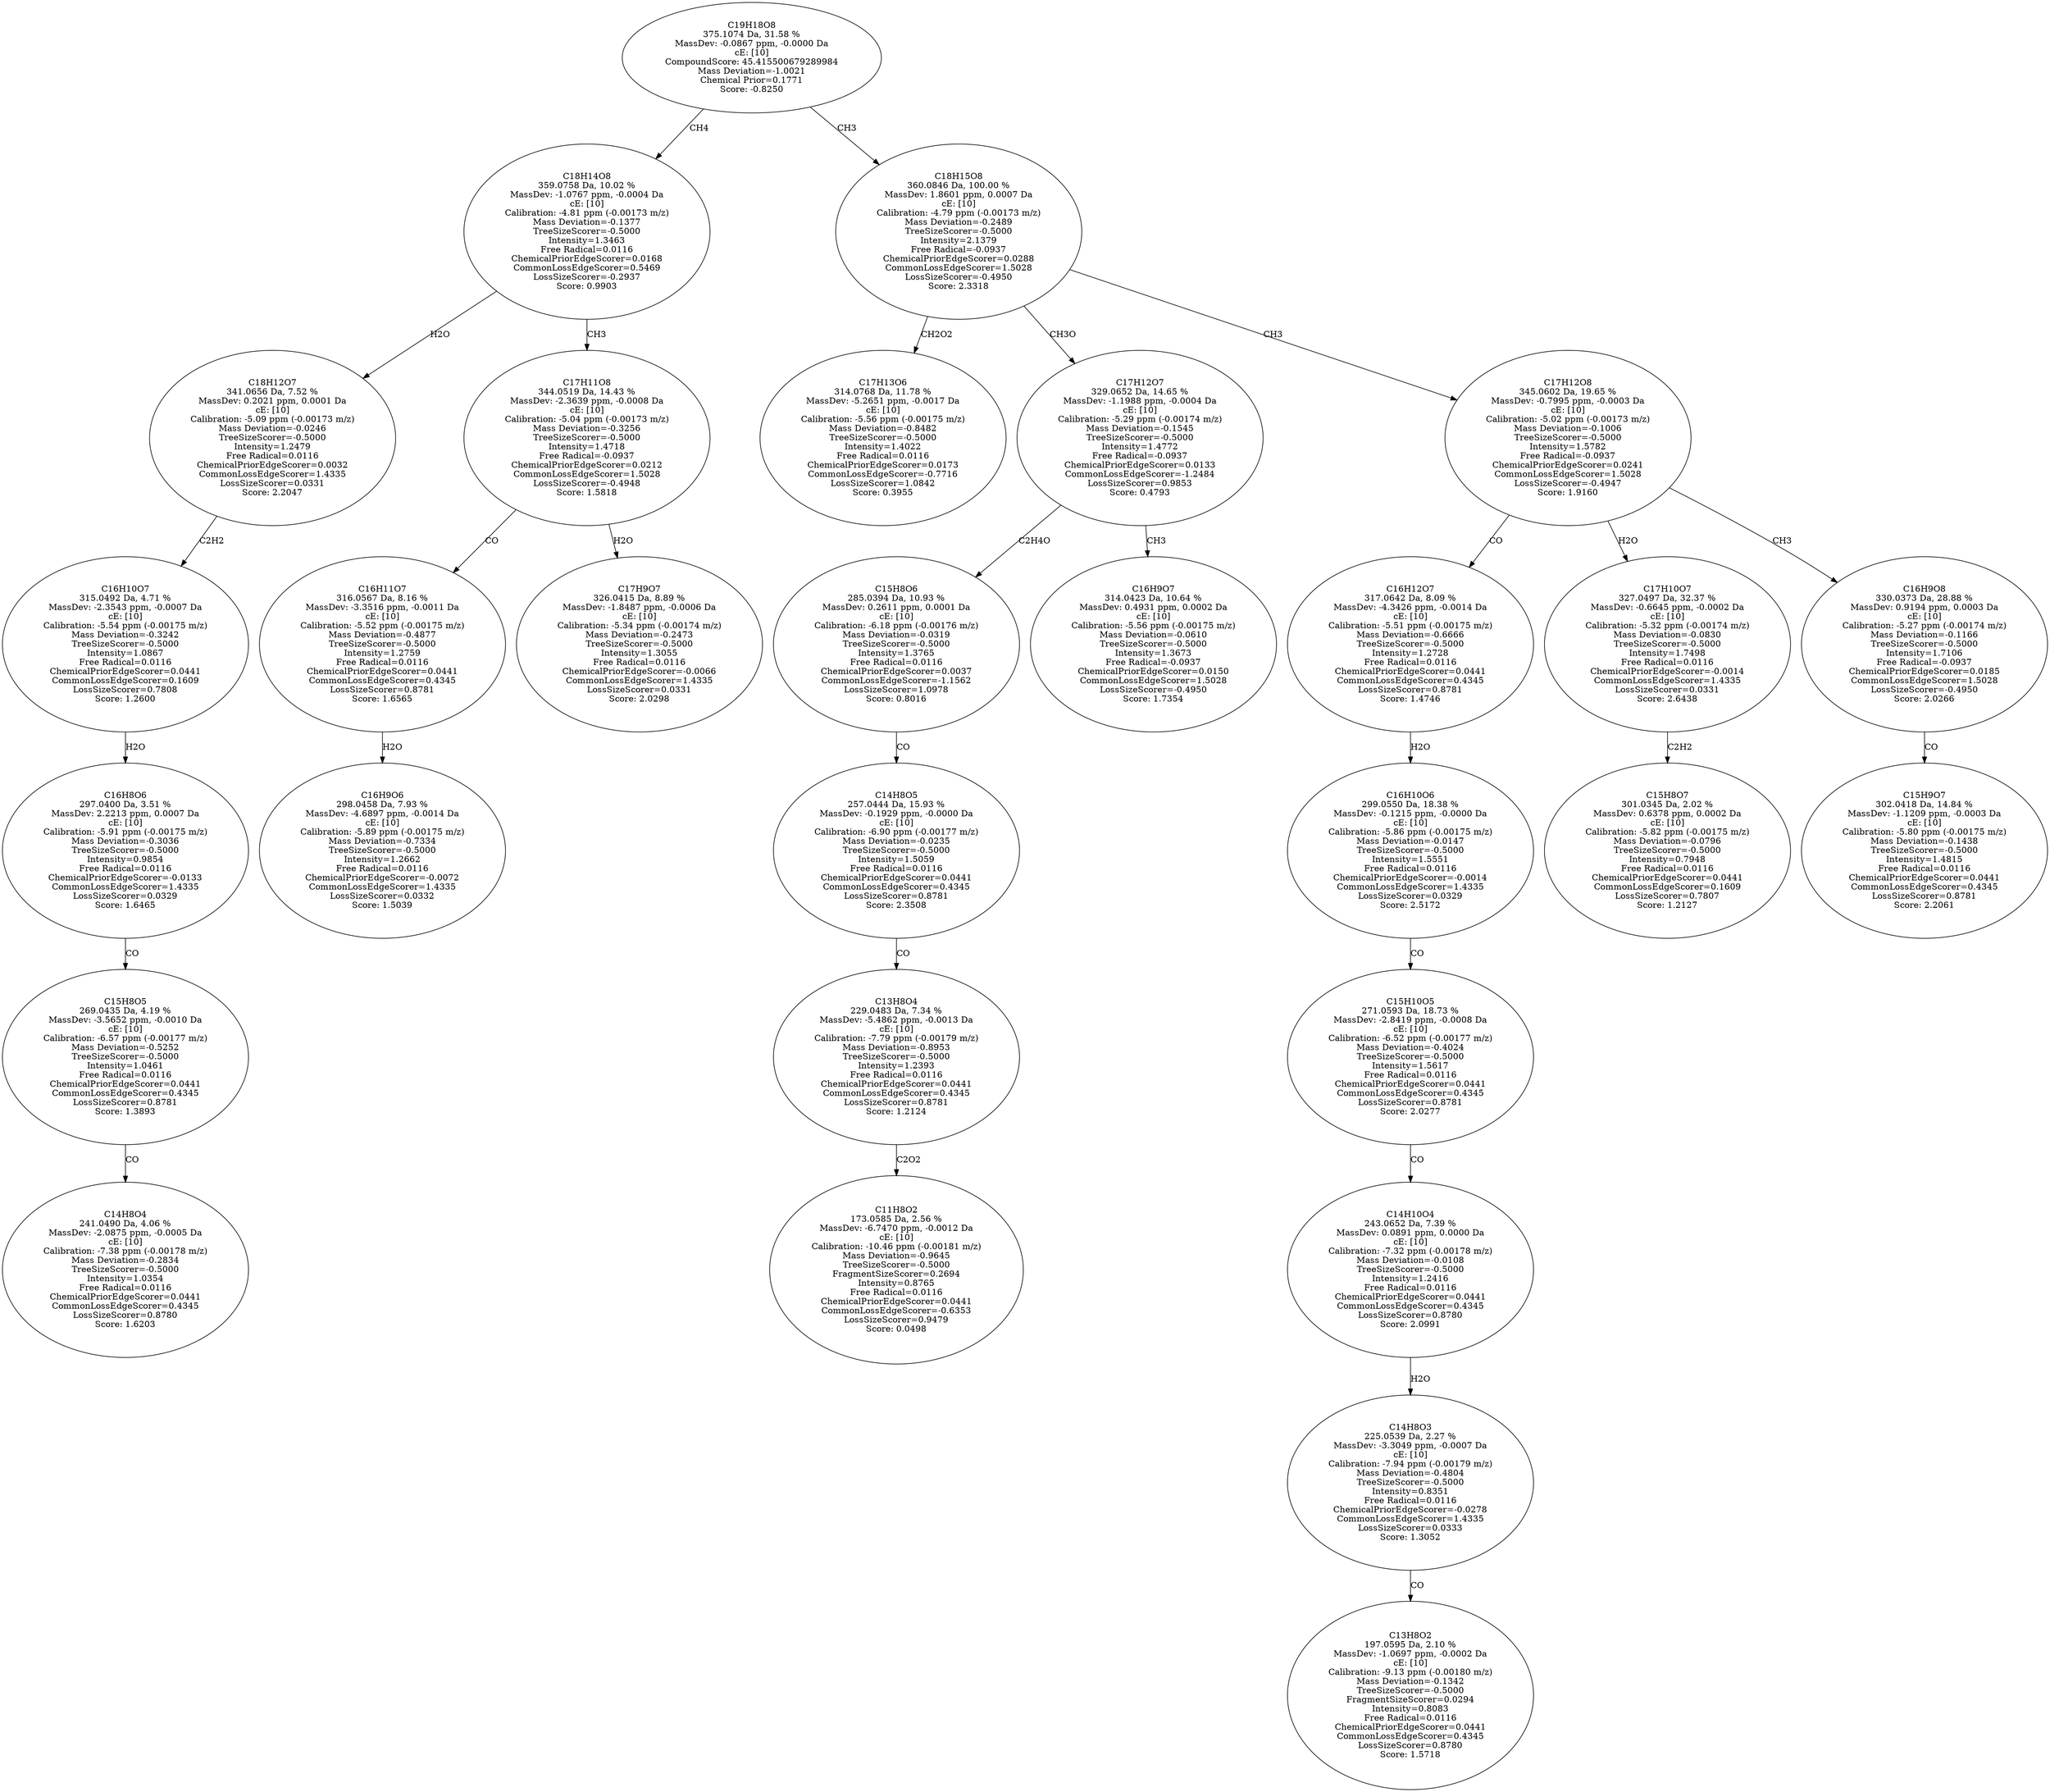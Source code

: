 strict digraph {
v1 [label="C14H8O4\n241.0490 Da, 4.06 %\nMassDev: -2.0875 ppm, -0.0005 Da\ncE: [10]\nCalibration: -7.38 ppm (-0.00178 m/z)\nMass Deviation=-0.2834\nTreeSizeScorer=-0.5000\nIntensity=1.0354\nFree Radical=0.0116\nChemicalPriorEdgeScorer=0.0441\nCommonLossEdgeScorer=0.4345\nLossSizeScorer=0.8780\nScore: 1.6203"];
v2 [label="C15H8O5\n269.0435 Da, 4.19 %\nMassDev: -3.5652 ppm, -0.0010 Da\ncE: [10]\nCalibration: -6.57 ppm (-0.00177 m/z)\nMass Deviation=-0.5252\nTreeSizeScorer=-0.5000\nIntensity=1.0461\nFree Radical=0.0116\nChemicalPriorEdgeScorer=0.0441\nCommonLossEdgeScorer=0.4345\nLossSizeScorer=0.8781\nScore: 1.3893"];
v3 [label="C16H8O6\n297.0400 Da, 3.51 %\nMassDev: 2.2213 ppm, 0.0007 Da\ncE: [10]\nCalibration: -5.91 ppm (-0.00175 m/z)\nMass Deviation=-0.3036\nTreeSizeScorer=-0.5000\nIntensity=0.9854\nFree Radical=0.0116\nChemicalPriorEdgeScorer=-0.0133\nCommonLossEdgeScorer=1.4335\nLossSizeScorer=0.0329\nScore: 1.6465"];
v4 [label="C16H10O7\n315.0492 Da, 4.71 %\nMassDev: -2.3543 ppm, -0.0007 Da\ncE: [10]\nCalibration: -5.54 ppm (-0.00175 m/z)\nMass Deviation=-0.3242\nTreeSizeScorer=-0.5000\nIntensity=1.0867\nFree Radical=0.0116\nChemicalPriorEdgeScorer=0.0441\nCommonLossEdgeScorer=0.1609\nLossSizeScorer=0.7808\nScore: 1.2600"];
v5 [label="C18H12O7\n341.0656 Da, 7.52 %\nMassDev: 0.2021 ppm, 0.0001 Da\ncE: [10]\nCalibration: -5.09 ppm (-0.00173 m/z)\nMass Deviation=-0.0246\nTreeSizeScorer=-0.5000\nIntensity=1.2479\nFree Radical=0.0116\nChemicalPriorEdgeScorer=0.0032\nCommonLossEdgeScorer=1.4335\nLossSizeScorer=0.0331\nScore: 2.2047"];
v6 [label="C16H9O6\n298.0458 Da, 7.93 %\nMassDev: -4.6897 ppm, -0.0014 Da\ncE: [10]\nCalibration: -5.89 ppm (-0.00175 m/z)\nMass Deviation=-0.7334\nTreeSizeScorer=-0.5000\nIntensity=1.2662\nFree Radical=0.0116\nChemicalPriorEdgeScorer=-0.0072\nCommonLossEdgeScorer=1.4335\nLossSizeScorer=0.0332\nScore: 1.5039"];
v7 [label="C16H11O7\n316.0567 Da, 8.16 %\nMassDev: -3.3516 ppm, -0.0011 Da\ncE: [10]\nCalibration: -5.52 ppm (-0.00175 m/z)\nMass Deviation=-0.4877\nTreeSizeScorer=-0.5000\nIntensity=1.2759\nFree Radical=0.0116\nChemicalPriorEdgeScorer=0.0441\nCommonLossEdgeScorer=0.4345\nLossSizeScorer=0.8781\nScore: 1.6565"];
v8 [label="C17H9O7\n326.0415 Da, 8.89 %\nMassDev: -1.8487 ppm, -0.0006 Da\ncE: [10]\nCalibration: -5.34 ppm (-0.00174 m/z)\nMass Deviation=-0.2473\nTreeSizeScorer=-0.5000\nIntensity=1.3055\nFree Radical=0.0116\nChemicalPriorEdgeScorer=-0.0066\nCommonLossEdgeScorer=1.4335\nLossSizeScorer=0.0331\nScore: 2.0298"];
v9 [label="C17H11O8\n344.0519 Da, 14.43 %\nMassDev: -2.3639 ppm, -0.0008 Da\ncE: [10]\nCalibration: -5.04 ppm (-0.00173 m/z)\nMass Deviation=-0.3256\nTreeSizeScorer=-0.5000\nIntensity=1.4718\nFree Radical=-0.0937\nChemicalPriorEdgeScorer=0.0212\nCommonLossEdgeScorer=1.5028\nLossSizeScorer=-0.4948\nScore: 1.5818"];
v10 [label="C18H14O8\n359.0758 Da, 10.02 %\nMassDev: -1.0767 ppm, -0.0004 Da\ncE: [10]\nCalibration: -4.81 ppm (-0.00173 m/z)\nMass Deviation=-0.1377\nTreeSizeScorer=-0.5000\nIntensity=1.3463\nFree Radical=0.0116\nChemicalPriorEdgeScorer=0.0168\nCommonLossEdgeScorer=0.5469\nLossSizeScorer=-0.2937\nScore: 0.9903"];
v11 [label="C17H13O6\n314.0768 Da, 11.78 %\nMassDev: -5.2651 ppm, -0.0017 Da\ncE: [10]\nCalibration: -5.56 ppm (-0.00175 m/z)\nMass Deviation=-0.8482\nTreeSizeScorer=-0.5000\nIntensity=1.4022\nFree Radical=0.0116\nChemicalPriorEdgeScorer=0.0173\nCommonLossEdgeScorer=-0.7716\nLossSizeScorer=1.0842\nScore: 0.3955"];
v12 [label="C11H8O2\n173.0585 Da, 2.56 %\nMassDev: -6.7470 ppm, -0.0012 Da\ncE: [10]\nCalibration: -10.46 ppm (-0.00181 m/z)\nMass Deviation=-0.9645\nTreeSizeScorer=-0.5000\nFragmentSizeScorer=0.2694\nIntensity=0.8765\nFree Radical=0.0116\nChemicalPriorEdgeScorer=0.0441\nCommonLossEdgeScorer=-0.6353\nLossSizeScorer=0.9479\nScore: 0.0498"];
v13 [label="C13H8O4\n229.0483 Da, 7.34 %\nMassDev: -5.4862 ppm, -0.0013 Da\ncE: [10]\nCalibration: -7.79 ppm (-0.00179 m/z)\nMass Deviation=-0.8953\nTreeSizeScorer=-0.5000\nIntensity=1.2393\nFree Radical=0.0116\nChemicalPriorEdgeScorer=0.0441\nCommonLossEdgeScorer=0.4345\nLossSizeScorer=0.8781\nScore: 1.2124"];
v14 [label="C14H8O5\n257.0444 Da, 15.93 %\nMassDev: -0.1929 ppm, -0.0000 Da\ncE: [10]\nCalibration: -6.90 ppm (-0.00177 m/z)\nMass Deviation=-0.0235\nTreeSizeScorer=-0.5000\nIntensity=1.5059\nFree Radical=0.0116\nChemicalPriorEdgeScorer=0.0441\nCommonLossEdgeScorer=0.4345\nLossSizeScorer=0.8781\nScore: 2.3508"];
v15 [label="C15H8O6\n285.0394 Da, 10.93 %\nMassDev: 0.2611 ppm, 0.0001 Da\ncE: [10]\nCalibration: -6.18 ppm (-0.00176 m/z)\nMass Deviation=-0.0319\nTreeSizeScorer=-0.5000\nIntensity=1.3765\nFree Radical=0.0116\nChemicalPriorEdgeScorer=0.0037\nCommonLossEdgeScorer=-1.1562\nLossSizeScorer=1.0978\nScore: 0.8016"];
v16 [label="C16H9O7\n314.0423 Da, 10.64 %\nMassDev: 0.4931 ppm, 0.0002 Da\ncE: [10]\nCalibration: -5.56 ppm (-0.00175 m/z)\nMass Deviation=-0.0610\nTreeSizeScorer=-0.5000\nIntensity=1.3673\nFree Radical=-0.0937\nChemicalPriorEdgeScorer=0.0150\nCommonLossEdgeScorer=1.5028\nLossSizeScorer=-0.4950\nScore: 1.7354"];
v17 [label="C17H12O7\n329.0652 Da, 14.65 %\nMassDev: -1.1988 ppm, -0.0004 Da\ncE: [10]\nCalibration: -5.29 ppm (-0.00174 m/z)\nMass Deviation=-0.1545\nTreeSizeScorer=-0.5000\nIntensity=1.4772\nFree Radical=-0.0937\nChemicalPriorEdgeScorer=0.0133\nCommonLossEdgeScorer=-1.2484\nLossSizeScorer=0.9853\nScore: 0.4793"];
v18 [label="C13H8O2\n197.0595 Da, 2.10 %\nMassDev: -1.0697 ppm, -0.0002 Da\ncE: [10]\nCalibration: -9.13 ppm (-0.00180 m/z)\nMass Deviation=-0.1342\nTreeSizeScorer=-0.5000\nFragmentSizeScorer=0.0294\nIntensity=0.8083\nFree Radical=0.0116\nChemicalPriorEdgeScorer=0.0441\nCommonLossEdgeScorer=0.4345\nLossSizeScorer=0.8780\nScore: 1.5718"];
v19 [label="C14H8O3\n225.0539 Da, 2.27 %\nMassDev: -3.3049 ppm, -0.0007 Da\ncE: [10]\nCalibration: -7.94 ppm (-0.00179 m/z)\nMass Deviation=-0.4804\nTreeSizeScorer=-0.5000\nIntensity=0.8351\nFree Radical=0.0116\nChemicalPriorEdgeScorer=-0.0278\nCommonLossEdgeScorer=1.4335\nLossSizeScorer=0.0333\nScore: 1.3052"];
v20 [label="C14H10O4\n243.0652 Da, 7.39 %\nMassDev: 0.0891 ppm, 0.0000 Da\ncE: [10]\nCalibration: -7.32 ppm (-0.00178 m/z)\nMass Deviation=-0.0108\nTreeSizeScorer=-0.5000\nIntensity=1.2416\nFree Radical=0.0116\nChemicalPriorEdgeScorer=0.0441\nCommonLossEdgeScorer=0.4345\nLossSizeScorer=0.8780\nScore: 2.0991"];
v21 [label="C15H10O5\n271.0593 Da, 18.73 %\nMassDev: -2.8419 ppm, -0.0008 Da\ncE: [10]\nCalibration: -6.52 ppm (-0.00177 m/z)\nMass Deviation=-0.4024\nTreeSizeScorer=-0.5000\nIntensity=1.5617\nFree Radical=0.0116\nChemicalPriorEdgeScorer=0.0441\nCommonLossEdgeScorer=0.4345\nLossSizeScorer=0.8781\nScore: 2.0277"];
v22 [label="C16H10O6\n299.0550 Da, 18.38 %\nMassDev: -0.1215 ppm, -0.0000 Da\ncE: [10]\nCalibration: -5.86 ppm (-0.00175 m/z)\nMass Deviation=-0.0147\nTreeSizeScorer=-0.5000\nIntensity=1.5551\nFree Radical=0.0116\nChemicalPriorEdgeScorer=-0.0014\nCommonLossEdgeScorer=1.4335\nLossSizeScorer=0.0329\nScore: 2.5172"];
v23 [label="C16H12O7\n317.0642 Da, 8.09 %\nMassDev: -4.3426 ppm, -0.0014 Da\ncE: [10]\nCalibration: -5.51 ppm (-0.00175 m/z)\nMass Deviation=-0.6666\nTreeSizeScorer=-0.5000\nIntensity=1.2728\nFree Radical=0.0116\nChemicalPriorEdgeScorer=0.0441\nCommonLossEdgeScorer=0.4345\nLossSizeScorer=0.8781\nScore: 1.4746"];
v24 [label="C15H8O7\n301.0345 Da, 2.02 %\nMassDev: 0.6378 ppm, 0.0002 Da\ncE: [10]\nCalibration: -5.82 ppm (-0.00175 m/z)\nMass Deviation=-0.0796\nTreeSizeScorer=-0.5000\nIntensity=0.7948\nFree Radical=0.0116\nChemicalPriorEdgeScorer=0.0441\nCommonLossEdgeScorer=0.1609\nLossSizeScorer=0.7807\nScore: 1.2127"];
v25 [label="C17H10O7\n327.0497 Da, 32.37 %\nMassDev: -0.6645 ppm, -0.0002 Da\ncE: [10]\nCalibration: -5.32 ppm (-0.00174 m/z)\nMass Deviation=-0.0830\nTreeSizeScorer=-0.5000\nIntensity=1.7498\nFree Radical=0.0116\nChemicalPriorEdgeScorer=-0.0014\nCommonLossEdgeScorer=1.4335\nLossSizeScorer=0.0331\nScore: 2.6438"];
v26 [label="C15H9O7\n302.0418 Da, 14.84 %\nMassDev: -1.1209 ppm, -0.0003 Da\ncE: [10]\nCalibration: -5.80 ppm (-0.00175 m/z)\nMass Deviation=-0.1438\nTreeSizeScorer=-0.5000\nIntensity=1.4815\nFree Radical=0.0116\nChemicalPriorEdgeScorer=0.0441\nCommonLossEdgeScorer=0.4345\nLossSizeScorer=0.8781\nScore: 2.2061"];
v27 [label="C16H9O8\n330.0373 Da, 28.88 %\nMassDev: 0.9194 ppm, 0.0003 Da\ncE: [10]\nCalibration: -5.27 ppm (-0.00174 m/z)\nMass Deviation=-0.1166\nTreeSizeScorer=-0.5000\nIntensity=1.7106\nFree Radical=-0.0937\nChemicalPriorEdgeScorer=0.0185\nCommonLossEdgeScorer=1.5028\nLossSizeScorer=-0.4950\nScore: 2.0266"];
v28 [label="C17H12O8\n345.0602 Da, 19.65 %\nMassDev: -0.7995 ppm, -0.0003 Da\ncE: [10]\nCalibration: -5.02 ppm (-0.00173 m/z)\nMass Deviation=-0.1006\nTreeSizeScorer=-0.5000\nIntensity=1.5782\nFree Radical=-0.0937\nChemicalPriorEdgeScorer=0.0241\nCommonLossEdgeScorer=1.5028\nLossSizeScorer=-0.4947\nScore: 1.9160"];
v29 [label="C18H15O8\n360.0846 Da, 100.00 %\nMassDev: 1.8601 ppm, 0.0007 Da\ncE: [10]\nCalibration: -4.79 ppm (-0.00173 m/z)\nMass Deviation=-0.2489\nTreeSizeScorer=-0.5000\nIntensity=2.1379\nFree Radical=-0.0937\nChemicalPriorEdgeScorer=0.0288\nCommonLossEdgeScorer=1.5028\nLossSizeScorer=-0.4950\nScore: 2.3318"];
v30 [label="C19H18O8\n375.1074 Da, 31.58 %\nMassDev: -0.0867 ppm, -0.0000 Da\ncE: [10]\nCompoundScore: 45.415500679289984\nMass Deviation=-1.0021\nChemical Prior=0.1771\nScore: -0.8250"];
v2 -> v1 [label="CO"];
v3 -> v2 [label="CO"];
v4 -> v3 [label="H2O"];
v5 -> v4 [label="C2H2"];
v10 -> v5 [label="H2O"];
v7 -> v6 [label="H2O"];
v9 -> v7 [label="CO"];
v9 -> v8 [label="H2O"];
v10 -> v9 [label="CH3"];
v30 -> v10 [label="CH4"];
v29 -> v11 [label="CH2O2"];
v13 -> v12 [label="C2O2"];
v14 -> v13 [label="CO"];
v15 -> v14 [label="CO"];
v17 -> v15 [label="C2H4O"];
v17 -> v16 [label="CH3"];
v29 -> v17 [label="CH3O"];
v19 -> v18 [label="CO"];
v20 -> v19 [label="H2O"];
v21 -> v20 [label="CO"];
v22 -> v21 [label="CO"];
v23 -> v22 [label="H2O"];
v28 -> v23 [label="CO"];
v25 -> v24 [label="C2H2"];
v28 -> v25 [label="H2O"];
v27 -> v26 [label="CO"];
v28 -> v27 [label="CH3"];
v29 -> v28 [label="CH3"];
v30 -> v29 [label="CH3"];
}